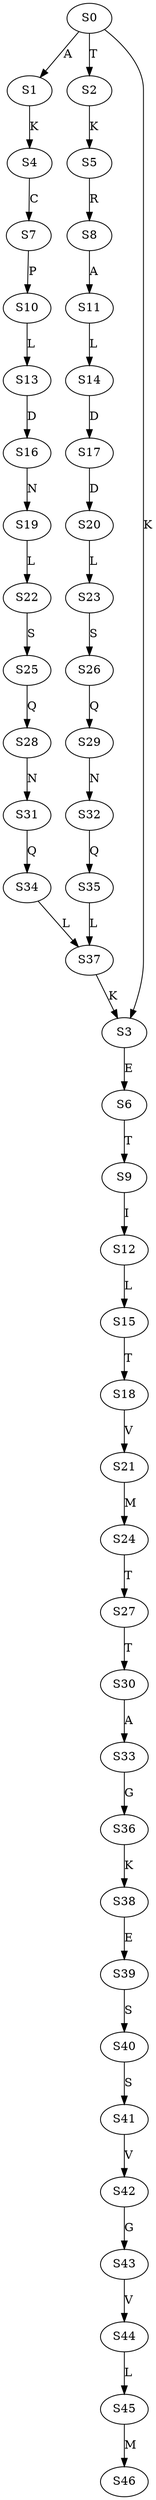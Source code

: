 strict digraph  {
	S0 -> S1 [ label = A ];
	S0 -> S2 [ label = T ];
	S0 -> S3 [ label = K ];
	S1 -> S4 [ label = K ];
	S2 -> S5 [ label = K ];
	S3 -> S6 [ label = E ];
	S4 -> S7 [ label = C ];
	S5 -> S8 [ label = R ];
	S6 -> S9 [ label = T ];
	S7 -> S10 [ label = P ];
	S8 -> S11 [ label = A ];
	S9 -> S12 [ label = I ];
	S10 -> S13 [ label = L ];
	S11 -> S14 [ label = L ];
	S12 -> S15 [ label = L ];
	S13 -> S16 [ label = D ];
	S14 -> S17 [ label = D ];
	S15 -> S18 [ label = T ];
	S16 -> S19 [ label = N ];
	S17 -> S20 [ label = D ];
	S18 -> S21 [ label = V ];
	S19 -> S22 [ label = L ];
	S20 -> S23 [ label = L ];
	S21 -> S24 [ label = M ];
	S22 -> S25 [ label = S ];
	S23 -> S26 [ label = S ];
	S24 -> S27 [ label = T ];
	S25 -> S28 [ label = Q ];
	S26 -> S29 [ label = Q ];
	S27 -> S30 [ label = T ];
	S28 -> S31 [ label = N ];
	S29 -> S32 [ label = N ];
	S30 -> S33 [ label = A ];
	S31 -> S34 [ label = Q ];
	S32 -> S35 [ label = Q ];
	S33 -> S36 [ label = G ];
	S34 -> S37 [ label = L ];
	S35 -> S37 [ label = L ];
	S36 -> S38 [ label = K ];
	S37 -> S3 [ label = K ];
	S38 -> S39 [ label = E ];
	S39 -> S40 [ label = S ];
	S40 -> S41 [ label = S ];
	S41 -> S42 [ label = V ];
	S42 -> S43 [ label = G ];
	S43 -> S44 [ label = V ];
	S44 -> S45 [ label = L ];
	S45 -> S46 [ label = M ];
}
